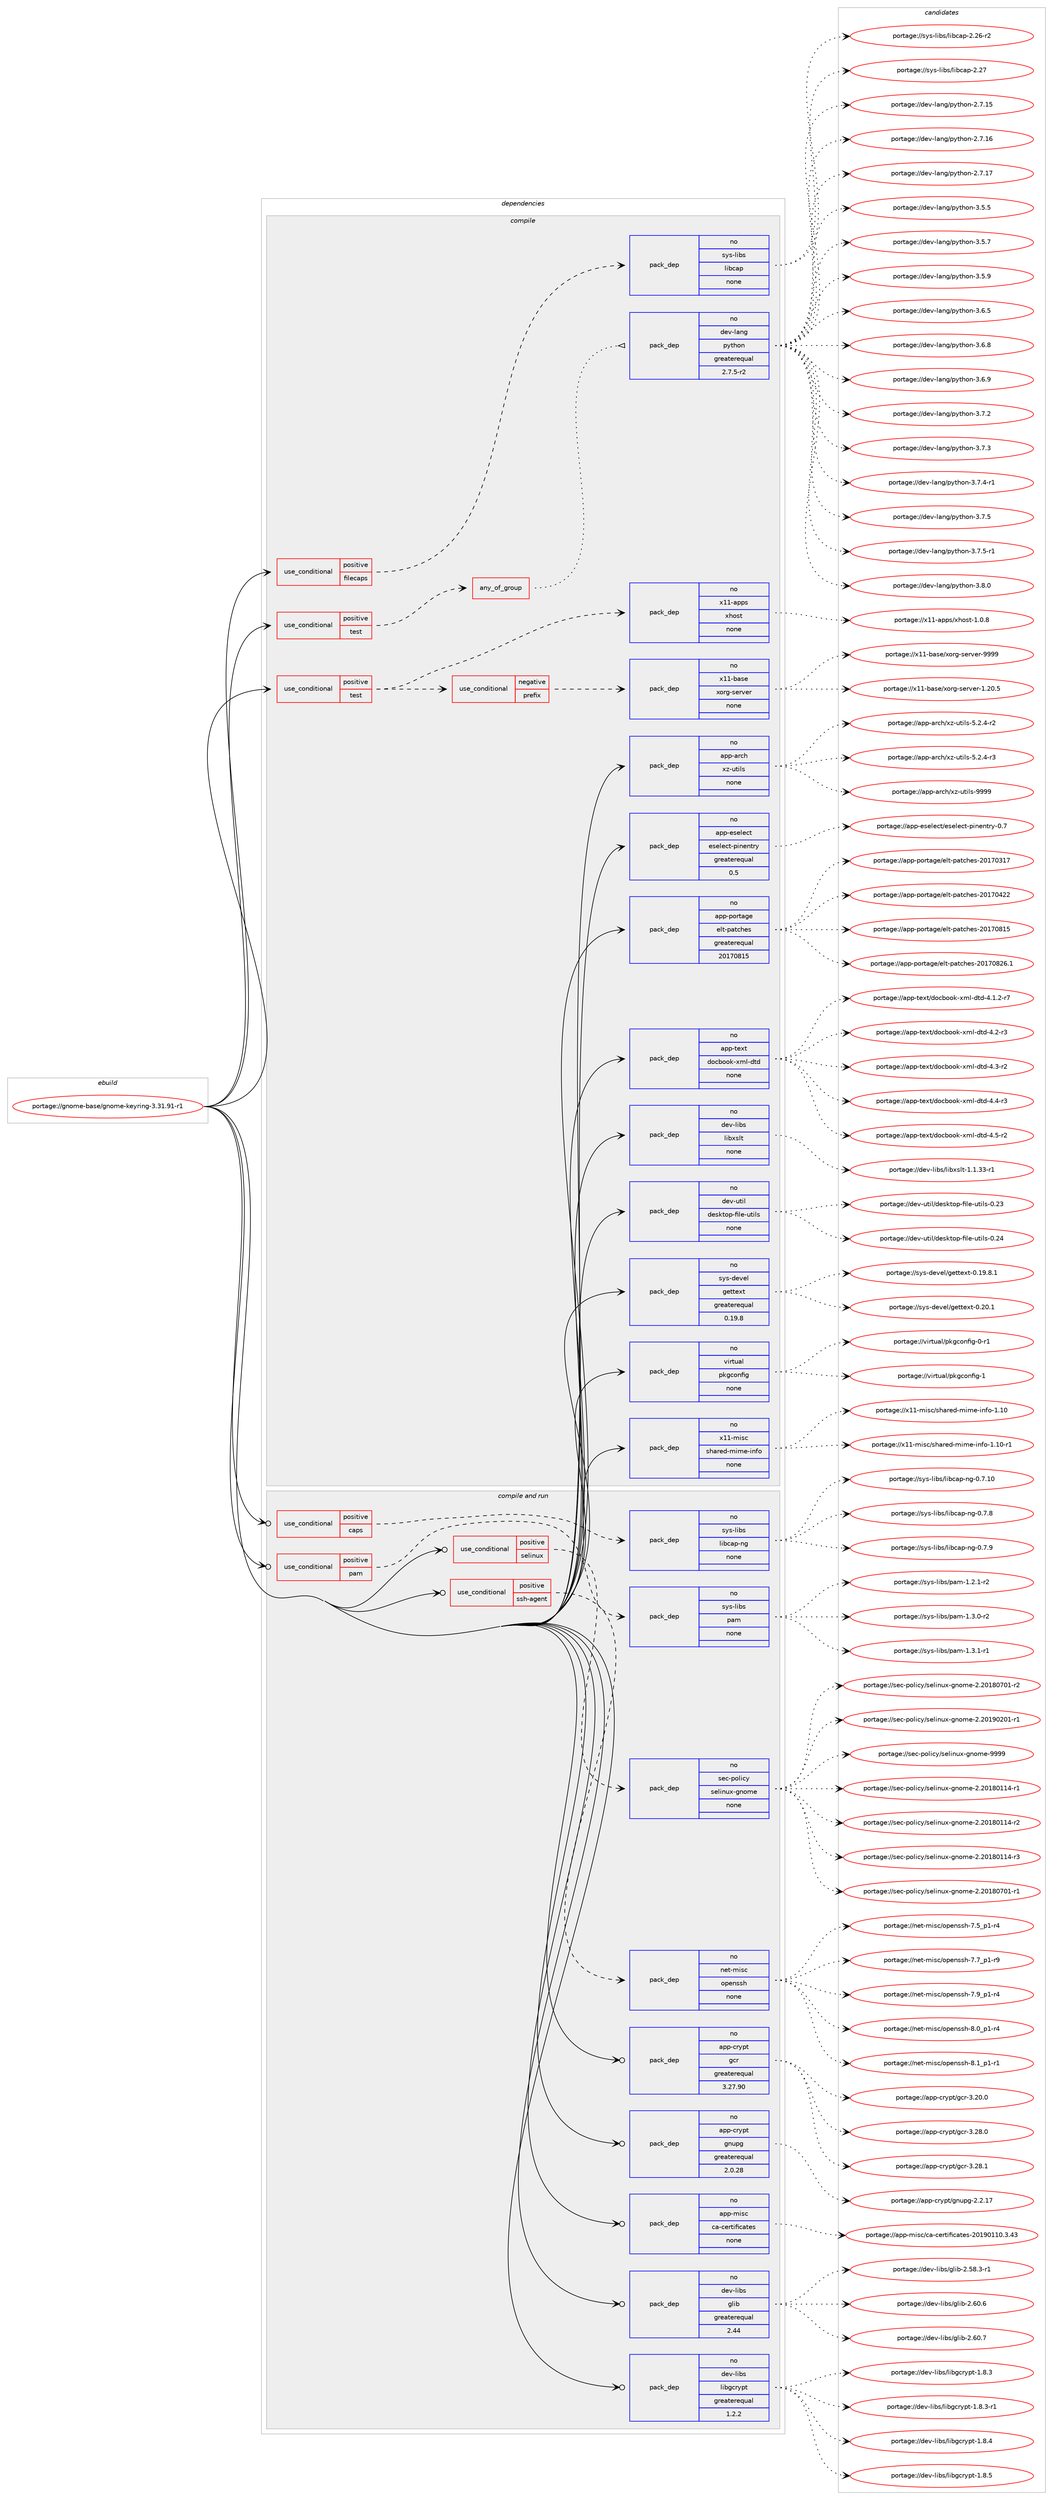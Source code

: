 digraph prolog {

# *************
# Graph options
# *************

newrank=true;
concentrate=true;
compound=true;
graph [rankdir=LR,fontname=Helvetica,fontsize=10,ranksep=1.5];#, ranksep=2.5, nodesep=0.2];
edge  [arrowhead=vee];
node  [fontname=Helvetica,fontsize=10];

# **********
# The ebuild
# **********

subgraph cluster_leftcol {
color=gray;
rank=same;
label=<<i>ebuild</i>>;
id [label="portage://gnome-base/gnome-keyring-3.31.91-r1", color=red, width=4, href="../gnome-base/gnome-keyring-3.31.91-r1.svg"];
}

# ****************
# The dependencies
# ****************

subgraph cluster_midcol {
color=gray;
label=<<i>dependencies</i>>;
subgraph cluster_compile {
fillcolor="#eeeeee";
style=filled;
label=<<i>compile</i>>;
subgraph cond74029 {
dependency278663 [label=<<TABLE BORDER="0" CELLBORDER="1" CELLSPACING="0" CELLPADDING="4"><TR><TD ROWSPAN="3" CELLPADDING="10">use_conditional</TD></TR><TR><TD>positive</TD></TR><TR><TD>filecaps</TD></TR></TABLE>>, shape=none, color=red];
subgraph pack200580 {
dependency278664 [label=<<TABLE BORDER="0" CELLBORDER="1" CELLSPACING="0" CELLPADDING="4" WIDTH="220"><TR><TD ROWSPAN="6" CELLPADDING="30">pack_dep</TD></TR><TR><TD WIDTH="110">no</TD></TR><TR><TD>sys-libs</TD></TR><TR><TD>libcap</TD></TR><TR><TD>none</TD></TR><TR><TD></TD></TR></TABLE>>, shape=none, color=blue];
}
dependency278663:e -> dependency278664:w [weight=20,style="dashed",arrowhead="vee"];
}
id:e -> dependency278663:w [weight=20,style="solid",arrowhead="vee"];
subgraph cond74030 {
dependency278665 [label=<<TABLE BORDER="0" CELLBORDER="1" CELLSPACING="0" CELLPADDING="4"><TR><TD ROWSPAN="3" CELLPADDING="10">use_conditional</TD></TR><TR><TD>positive</TD></TR><TR><TD>test</TD></TR></TABLE>>, shape=none, color=red];
subgraph any3978 {
dependency278666 [label=<<TABLE BORDER="0" CELLBORDER="1" CELLSPACING="0" CELLPADDING="4"><TR><TD CELLPADDING="10">any_of_group</TD></TR></TABLE>>, shape=none, color=red];subgraph pack200581 {
dependency278667 [label=<<TABLE BORDER="0" CELLBORDER="1" CELLSPACING="0" CELLPADDING="4" WIDTH="220"><TR><TD ROWSPAN="6" CELLPADDING="30">pack_dep</TD></TR><TR><TD WIDTH="110">no</TD></TR><TR><TD>dev-lang</TD></TR><TR><TD>python</TD></TR><TR><TD>greaterequal</TD></TR><TR><TD>2.7.5-r2</TD></TR></TABLE>>, shape=none, color=blue];
}
dependency278666:e -> dependency278667:w [weight=20,style="dotted",arrowhead="oinv"];
}
dependency278665:e -> dependency278666:w [weight=20,style="dashed",arrowhead="vee"];
}
id:e -> dependency278665:w [weight=20,style="solid",arrowhead="vee"];
subgraph cond74031 {
dependency278668 [label=<<TABLE BORDER="0" CELLBORDER="1" CELLSPACING="0" CELLPADDING="4"><TR><TD ROWSPAN="3" CELLPADDING="10">use_conditional</TD></TR><TR><TD>positive</TD></TR><TR><TD>test</TD></TR></TABLE>>, shape=none, color=red];
subgraph cond74032 {
dependency278669 [label=<<TABLE BORDER="0" CELLBORDER="1" CELLSPACING="0" CELLPADDING="4"><TR><TD ROWSPAN="3" CELLPADDING="10">use_conditional</TD></TR><TR><TD>negative</TD></TR><TR><TD>prefix</TD></TR></TABLE>>, shape=none, color=red];
subgraph pack200582 {
dependency278670 [label=<<TABLE BORDER="0" CELLBORDER="1" CELLSPACING="0" CELLPADDING="4" WIDTH="220"><TR><TD ROWSPAN="6" CELLPADDING="30">pack_dep</TD></TR><TR><TD WIDTH="110">no</TD></TR><TR><TD>x11-base</TD></TR><TR><TD>xorg-server</TD></TR><TR><TD>none</TD></TR><TR><TD></TD></TR></TABLE>>, shape=none, color=blue];
}
dependency278669:e -> dependency278670:w [weight=20,style="dashed",arrowhead="vee"];
}
dependency278668:e -> dependency278669:w [weight=20,style="dashed",arrowhead="vee"];
subgraph pack200583 {
dependency278671 [label=<<TABLE BORDER="0" CELLBORDER="1" CELLSPACING="0" CELLPADDING="4" WIDTH="220"><TR><TD ROWSPAN="6" CELLPADDING="30">pack_dep</TD></TR><TR><TD WIDTH="110">no</TD></TR><TR><TD>x11-apps</TD></TR><TR><TD>xhost</TD></TR><TR><TD>none</TD></TR><TR><TD></TD></TR></TABLE>>, shape=none, color=blue];
}
dependency278668:e -> dependency278671:w [weight=20,style="dashed",arrowhead="vee"];
}
id:e -> dependency278668:w [weight=20,style="solid",arrowhead="vee"];
subgraph pack200584 {
dependency278672 [label=<<TABLE BORDER="0" CELLBORDER="1" CELLSPACING="0" CELLPADDING="4" WIDTH="220"><TR><TD ROWSPAN="6" CELLPADDING="30">pack_dep</TD></TR><TR><TD WIDTH="110">no</TD></TR><TR><TD>app-arch</TD></TR><TR><TD>xz-utils</TD></TR><TR><TD>none</TD></TR><TR><TD></TD></TR></TABLE>>, shape=none, color=blue];
}
id:e -> dependency278672:w [weight=20,style="solid",arrowhead="vee"];
subgraph pack200585 {
dependency278673 [label=<<TABLE BORDER="0" CELLBORDER="1" CELLSPACING="0" CELLPADDING="4" WIDTH="220"><TR><TD ROWSPAN="6" CELLPADDING="30">pack_dep</TD></TR><TR><TD WIDTH="110">no</TD></TR><TR><TD>app-eselect</TD></TR><TR><TD>eselect-pinentry</TD></TR><TR><TD>greaterequal</TD></TR><TR><TD>0.5</TD></TR></TABLE>>, shape=none, color=blue];
}
id:e -> dependency278673:w [weight=20,style="solid",arrowhead="vee"];
subgraph pack200586 {
dependency278674 [label=<<TABLE BORDER="0" CELLBORDER="1" CELLSPACING="0" CELLPADDING="4" WIDTH="220"><TR><TD ROWSPAN="6" CELLPADDING="30">pack_dep</TD></TR><TR><TD WIDTH="110">no</TD></TR><TR><TD>app-portage</TD></TR><TR><TD>elt-patches</TD></TR><TR><TD>greaterequal</TD></TR><TR><TD>20170815</TD></TR></TABLE>>, shape=none, color=blue];
}
id:e -> dependency278674:w [weight=20,style="solid",arrowhead="vee"];
subgraph pack200587 {
dependency278675 [label=<<TABLE BORDER="0" CELLBORDER="1" CELLSPACING="0" CELLPADDING="4" WIDTH="220"><TR><TD ROWSPAN="6" CELLPADDING="30">pack_dep</TD></TR><TR><TD WIDTH="110">no</TD></TR><TR><TD>app-text</TD></TR><TR><TD>docbook-xml-dtd</TD></TR><TR><TD>none</TD></TR><TR><TD></TD></TR></TABLE>>, shape=none, color=blue];
}
id:e -> dependency278675:w [weight=20,style="solid",arrowhead="vee"];
subgraph pack200588 {
dependency278676 [label=<<TABLE BORDER="0" CELLBORDER="1" CELLSPACING="0" CELLPADDING="4" WIDTH="220"><TR><TD ROWSPAN="6" CELLPADDING="30">pack_dep</TD></TR><TR><TD WIDTH="110">no</TD></TR><TR><TD>dev-libs</TD></TR><TR><TD>libxslt</TD></TR><TR><TD>none</TD></TR><TR><TD></TD></TR></TABLE>>, shape=none, color=blue];
}
id:e -> dependency278676:w [weight=20,style="solid",arrowhead="vee"];
subgraph pack200589 {
dependency278677 [label=<<TABLE BORDER="0" CELLBORDER="1" CELLSPACING="0" CELLPADDING="4" WIDTH="220"><TR><TD ROWSPAN="6" CELLPADDING="30">pack_dep</TD></TR><TR><TD WIDTH="110">no</TD></TR><TR><TD>dev-util</TD></TR><TR><TD>desktop-file-utils</TD></TR><TR><TD>none</TD></TR><TR><TD></TD></TR></TABLE>>, shape=none, color=blue];
}
id:e -> dependency278677:w [weight=20,style="solid",arrowhead="vee"];
subgraph pack200590 {
dependency278678 [label=<<TABLE BORDER="0" CELLBORDER="1" CELLSPACING="0" CELLPADDING="4" WIDTH="220"><TR><TD ROWSPAN="6" CELLPADDING="30">pack_dep</TD></TR><TR><TD WIDTH="110">no</TD></TR><TR><TD>sys-devel</TD></TR><TR><TD>gettext</TD></TR><TR><TD>greaterequal</TD></TR><TR><TD>0.19.8</TD></TR></TABLE>>, shape=none, color=blue];
}
id:e -> dependency278678:w [weight=20,style="solid",arrowhead="vee"];
subgraph pack200591 {
dependency278679 [label=<<TABLE BORDER="0" CELLBORDER="1" CELLSPACING="0" CELLPADDING="4" WIDTH="220"><TR><TD ROWSPAN="6" CELLPADDING="30">pack_dep</TD></TR><TR><TD WIDTH="110">no</TD></TR><TR><TD>virtual</TD></TR><TR><TD>pkgconfig</TD></TR><TR><TD>none</TD></TR><TR><TD></TD></TR></TABLE>>, shape=none, color=blue];
}
id:e -> dependency278679:w [weight=20,style="solid",arrowhead="vee"];
subgraph pack200592 {
dependency278680 [label=<<TABLE BORDER="0" CELLBORDER="1" CELLSPACING="0" CELLPADDING="4" WIDTH="220"><TR><TD ROWSPAN="6" CELLPADDING="30">pack_dep</TD></TR><TR><TD WIDTH="110">no</TD></TR><TR><TD>x11-misc</TD></TR><TR><TD>shared-mime-info</TD></TR><TR><TD>none</TD></TR><TR><TD></TD></TR></TABLE>>, shape=none, color=blue];
}
id:e -> dependency278680:w [weight=20,style="solid",arrowhead="vee"];
}
subgraph cluster_compileandrun {
fillcolor="#eeeeee";
style=filled;
label=<<i>compile and run</i>>;
subgraph cond74033 {
dependency278681 [label=<<TABLE BORDER="0" CELLBORDER="1" CELLSPACING="0" CELLPADDING="4"><TR><TD ROWSPAN="3" CELLPADDING="10">use_conditional</TD></TR><TR><TD>positive</TD></TR><TR><TD>caps</TD></TR></TABLE>>, shape=none, color=red];
subgraph pack200593 {
dependency278682 [label=<<TABLE BORDER="0" CELLBORDER="1" CELLSPACING="0" CELLPADDING="4" WIDTH="220"><TR><TD ROWSPAN="6" CELLPADDING="30">pack_dep</TD></TR><TR><TD WIDTH="110">no</TD></TR><TR><TD>sys-libs</TD></TR><TR><TD>libcap-ng</TD></TR><TR><TD>none</TD></TR><TR><TD></TD></TR></TABLE>>, shape=none, color=blue];
}
dependency278681:e -> dependency278682:w [weight=20,style="dashed",arrowhead="vee"];
}
id:e -> dependency278681:w [weight=20,style="solid",arrowhead="odotvee"];
subgraph cond74034 {
dependency278683 [label=<<TABLE BORDER="0" CELLBORDER="1" CELLSPACING="0" CELLPADDING="4"><TR><TD ROWSPAN="3" CELLPADDING="10">use_conditional</TD></TR><TR><TD>positive</TD></TR><TR><TD>pam</TD></TR></TABLE>>, shape=none, color=red];
subgraph pack200594 {
dependency278684 [label=<<TABLE BORDER="0" CELLBORDER="1" CELLSPACING="0" CELLPADDING="4" WIDTH="220"><TR><TD ROWSPAN="6" CELLPADDING="30">pack_dep</TD></TR><TR><TD WIDTH="110">no</TD></TR><TR><TD>sys-libs</TD></TR><TR><TD>pam</TD></TR><TR><TD>none</TD></TR><TR><TD></TD></TR></TABLE>>, shape=none, color=blue];
}
dependency278683:e -> dependency278684:w [weight=20,style="dashed",arrowhead="vee"];
}
id:e -> dependency278683:w [weight=20,style="solid",arrowhead="odotvee"];
subgraph cond74035 {
dependency278685 [label=<<TABLE BORDER="0" CELLBORDER="1" CELLSPACING="0" CELLPADDING="4"><TR><TD ROWSPAN="3" CELLPADDING="10">use_conditional</TD></TR><TR><TD>positive</TD></TR><TR><TD>selinux</TD></TR></TABLE>>, shape=none, color=red];
subgraph pack200595 {
dependency278686 [label=<<TABLE BORDER="0" CELLBORDER="1" CELLSPACING="0" CELLPADDING="4" WIDTH="220"><TR><TD ROWSPAN="6" CELLPADDING="30">pack_dep</TD></TR><TR><TD WIDTH="110">no</TD></TR><TR><TD>sec-policy</TD></TR><TR><TD>selinux-gnome</TD></TR><TR><TD>none</TD></TR><TR><TD></TD></TR></TABLE>>, shape=none, color=blue];
}
dependency278685:e -> dependency278686:w [weight=20,style="dashed",arrowhead="vee"];
}
id:e -> dependency278685:w [weight=20,style="solid",arrowhead="odotvee"];
subgraph cond74036 {
dependency278687 [label=<<TABLE BORDER="0" CELLBORDER="1" CELLSPACING="0" CELLPADDING="4"><TR><TD ROWSPAN="3" CELLPADDING="10">use_conditional</TD></TR><TR><TD>positive</TD></TR><TR><TD>ssh-agent</TD></TR></TABLE>>, shape=none, color=red];
subgraph pack200596 {
dependency278688 [label=<<TABLE BORDER="0" CELLBORDER="1" CELLSPACING="0" CELLPADDING="4" WIDTH="220"><TR><TD ROWSPAN="6" CELLPADDING="30">pack_dep</TD></TR><TR><TD WIDTH="110">no</TD></TR><TR><TD>net-misc</TD></TR><TR><TD>openssh</TD></TR><TR><TD>none</TD></TR><TR><TD></TD></TR></TABLE>>, shape=none, color=blue];
}
dependency278687:e -> dependency278688:w [weight=20,style="dashed",arrowhead="vee"];
}
id:e -> dependency278687:w [weight=20,style="solid",arrowhead="odotvee"];
subgraph pack200597 {
dependency278689 [label=<<TABLE BORDER="0" CELLBORDER="1" CELLSPACING="0" CELLPADDING="4" WIDTH="220"><TR><TD ROWSPAN="6" CELLPADDING="30">pack_dep</TD></TR><TR><TD WIDTH="110">no</TD></TR><TR><TD>app-crypt</TD></TR><TR><TD>gcr</TD></TR><TR><TD>greaterequal</TD></TR><TR><TD>3.27.90</TD></TR></TABLE>>, shape=none, color=blue];
}
id:e -> dependency278689:w [weight=20,style="solid",arrowhead="odotvee"];
subgraph pack200598 {
dependency278690 [label=<<TABLE BORDER="0" CELLBORDER="1" CELLSPACING="0" CELLPADDING="4" WIDTH="220"><TR><TD ROWSPAN="6" CELLPADDING="30">pack_dep</TD></TR><TR><TD WIDTH="110">no</TD></TR><TR><TD>app-crypt</TD></TR><TR><TD>gnupg</TD></TR><TR><TD>greaterequal</TD></TR><TR><TD>2.0.28</TD></TR></TABLE>>, shape=none, color=blue];
}
id:e -> dependency278690:w [weight=20,style="solid",arrowhead="odotvee"];
subgraph pack200599 {
dependency278691 [label=<<TABLE BORDER="0" CELLBORDER="1" CELLSPACING="0" CELLPADDING="4" WIDTH="220"><TR><TD ROWSPAN="6" CELLPADDING="30">pack_dep</TD></TR><TR><TD WIDTH="110">no</TD></TR><TR><TD>app-misc</TD></TR><TR><TD>ca-certificates</TD></TR><TR><TD>none</TD></TR><TR><TD></TD></TR></TABLE>>, shape=none, color=blue];
}
id:e -> dependency278691:w [weight=20,style="solid",arrowhead="odotvee"];
subgraph pack200600 {
dependency278692 [label=<<TABLE BORDER="0" CELLBORDER="1" CELLSPACING="0" CELLPADDING="4" WIDTH="220"><TR><TD ROWSPAN="6" CELLPADDING="30">pack_dep</TD></TR><TR><TD WIDTH="110">no</TD></TR><TR><TD>dev-libs</TD></TR><TR><TD>glib</TD></TR><TR><TD>greaterequal</TD></TR><TR><TD>2.44</TD></TR></TABLE>>, shape=none, color=blue];
}
id:e -> dependency278692:w [weight=20,style="solid",arrowhead="odotvee"];
subgraph pack200601 {
dependency278693 [label=<<TABLE BORDER="0" CELLBORDER="1" CELLSPACING="0" CELLPADDING="4" WIDTH="220"><TR><TD ROWSPAN="6" CELLPADDING="30">pack_dep</TD></TR><TR><TD WIDTH="110">no</TD></TR><TR><TD>dev-libs</TD></TR><TR><TD>libgcrypt</TD></TR><TR><TD>greaterequal</TD></TR><TR><TD>1.2.2</TD></TR></TABLE>>, shape=none, color=blue];
}
id:e -> dependency278693:w [weight=20,style="solid",arrowhead="odotvee"];
}
subgraph cluster_run {
fillcolor="#eeeeee";
style=filled;
label=<<i>run</i>>;
}
}

# **************
# The candidates
# **************

subgraph cluster_choices {
rank=same;
color=gray;
label=<<i>candidates</i>>;

subgraph choice200580 {
color=black;
nodesep=1;
choiceportage11512111545108105981154710810598999711245504650544511450 [label="portage://sys-libs/libcap-2.26-r2", color=red, width=4,href="../sys-libs/libcap-2.26-r2.svg"];
choiceportage1151211154510810598115471081059899971124550465055 [label="portage://sys-libs/libcap-2.27", color=red, width=4,href="../sys-libs/libcap-2.27.svg"];
dependency278664:e -> choiceportage11512111545108105981154710810598999711245504650544511450:w [style=dotted,weight="100"];
dependency278664:e -> choiceportage1151211154510810598115471081059899971124550465055:w [style=dotted,weight="100"];
}
subgraph choice200581 {
color=black;
nodesep=1;
choiceportage10010111845108971101034711212111610411111045504655464953 [label="portage://dev-lang/python-2.7.15", color=red, width=4,href="../dev-lang/python-2.7.15.svg"];
choiceportage10010111845108971101034711212111610411111045504655464954 [label="portage://dev-lang/python-2.7.16", color=red, width=4,href="../dev-lang/python-2.7.16.svg"];
choiceportage10010111845108971101034711212111610411111045504655464955 [label="portage://dev-lang/python-2.7.17", color=red, width=4,href="../dev-lang/python-2.7.17.svg"];
choiceportage100101118451089711010347112121116104111110455146534653 [label="portage://dev-lang/python-3.5.5", color=red, width=4,href="../dev-lang/python-3.5.5.svg"];
choiceportage100101118451089711010347112121116104111110455146534655 [label="portage://dev-lang/python-3.5.7", color=red, width=4,href="../dev-lang/python-3.5.7.svg"];
choiceportage100101118451089711010347112121116104111110455146534657 [label="portage://dev-lang/python-3.5.9", color=red, width=4,href="../dev-lang/python-3.5.9.svg"];
choiceportage100101118451089711010347112121116104111110455146544653 [label="portage://dev-lang/python-3.6.5", color=red, width=4,href="../dev-lang/python-3.6.5.svg"];
choiceportage100101118451089711010347112121116104111110455146544656 [label="portage://dev-lang/python-3.6.8", color=red, width=4,href="../dev-lang/python-3.6.8.svg"];
choiceportage100101118451089711010347112121116104111110455146544657 [label="portage://dev-lang/python-3.6.9", color=red, width=4,href="../dev-lang/python-3.6.9.svg"];
choiceportage100101118451089711010347112121116104111110455146554650 [label="portage://dev-lang/python-3.7.2", color=red, width=4,href="../dev-lang/python-3.7.2.svg"];
choiceportage100101118451089711010347112121116104111110455146554651 [label="portage://dev-lang/python-3.7.3", color=red, width=4,href="../dev-lang/python-3.7.3.svg"];
choiceportage1001011184510897110103471121211161041111104551465546524511449 [label="portage://dev-lang/python-3.7.4-r1", color=red, width=4,href="../dev-lang/python-3.7.4-r1.svg"];
choiceportage100101118451089711010347112121116104111110455146554653 [label="portage://dev-lang/python-3.7.5", color=red, width=4,href="../dev-lang/python-3.7.5.svg"];
choiceportage1001011184510897110103471121211161041111104551465546534511449 [label="portage://dev-lang/python-3.7.5-r1", color=red, width=4,href="../dev-lang/python-3.7.5-r1.svg"];
choiceportage100101118451089711010347112121116104111110455146564648 [label="portage://dev-lang/python-3.8.0", color=red, width=4,href="../dev-lang/python-3.8.0.svg"];
dependency278667:e -> choiceportage10010111845108971101034711212111610411111045504655464953:w [style=dotted,weight="100"];
dependency278667:e -> choiceportage10010111845108971101034711212111610411111045504655464954:w [style=dotted,weight="100"];
dependency278667:e -> choiceportage10010111845108971101034711212111610411111045504655464955:w [style=dotted,weight="100"];
dependency278667:e -> choiceportage100101118451089711010347112121116104111110455146534653:w [style=dotted,weight="100"];
dependency278667:e -> choiceportage100101118451089711010347112121116104111110455146534655:w [style=dotted,weight="100"];
dependency278667:e -> choiceportage100101118451089711010347112121116104111110455146534657:w [style=dotted,weight="100"];
dependency278667:e -> choiceportage100101118451089711010347112121116104111110455146544653:w [style=dotted,weight="100"];
dependency278667:e -> choiceportage100101118451089711010347112121116104111110455146544656:w [style=dotted,weight="100"];
dependency278667:e -> choiceportage100101118451089711010347112121116104111110455146544657:w [style=dotted,weight="100"];
dependency278667:e -> choiceportage100101118451089711010347112121116104111110455146554650:w [style=dotted,weight="100"];
dependency278667:e -> choiceportage100101118451089711010347112121116104111110455146554651:w [style=dotted,weight="100"];
dependency278667:e -> choiceportage1001011184510897110103471121211161041111104551465546524511449:w [style=dotted,weight="100"];
dependency278667:e -> choiceportage100101118451089711010347112121116104111110455146554653:w [style=dotted,weight="100"];
dependency278667:e -> choiceportage1001011184510897110103471121211161041111104551465546534511449:w [style=dotted,weight="100"];
dependency278667:e -> choiceportage100101118451089711010347112121116104111110455146564648:w [style=dotted,weight="100"];
}
subgraph choice200582 {
color=black;
nodesep=1;
choiceportage1204949459897115101471201111141034511510111411810111445494650484653 [label="portage://x11-base/xorg-server-1.20.5", color=red, width=4,href="../x11-base/xorg-server-1.20.5.svg"];
choiceportage120494945989711510147120111114103451151011141181011144557575757 [label="portage://x11-base/xorg-server-9999", color=red, width=4,href="../x11-base/xorg-server-9999.svg"];
dependency278670:e -> choiceportage1204949459897115101471201111141034511510111411810111445494650484653:w [style=dotted,weight="100"];
dependency278670:e -> choiceportage120494945989711510147120111114103451151011141181011144557575757:w [style=dotted,weight="100"];
}
subgraph choice200583 {
color=black;
nodesep=1;
choiceportage1204949459711211211547120104111115116454946484656 [label="portage://x11-apps/xhost-1.0.8", color=red, width=4,href="../x11-apps/xhost-1.0.8.svg"];
dependency278671:e -> choiceportage1204949459711211211547120104111115116454946484656:w [style=dotted,weight="100"];
}
subgraph choice200584 {
color=black;
nodesep=1;
choiceportage9711211245971149910447120122451171161051081154553465046524511450 [label="portage://app-arch/xz-utils-5.2.4-r2", color=red, width=4,href="../app-arch/xz-utils-5.2.4-r2.svg"];
choiceportage9711211245971149910447120122451171161051081154553465046524511451 [label="portage://app-arch/xz-utils-5.2.4-r3", color=red, width=4,href="../app-arch/xz-utils-5.2.4-r3.svg"];
choiceportage9711211245971149910447120122451171161051081154557575757 [label="portage://app-arch/xz-utils-9999", color=red, width=4,href="../app-arch/xz-utils-9999.svg"];
dependency278672:e -> choiceportage9711211245971149910447120122451171161051081154553465046524511450:w [style=dotted,weight="100"];
dependency278672:e -> choiceportage9711211245971149910447120122451171161051081154553465046524511451:w [style=dotted,weight="100"];
dependency278672:e -> choiceportage9711211245971149910447120122451171161051081154557575757:w [style=dotted,weight="100"];
}
subgraph choice200585 {
color=black;
nodesep=1;
choiceportage97112112451011151011081019911647101115101108101991164511210511010111011611412145484655 [label="portage://app-eselect/eselect-pinentry-0.7", color=red, width=4,href="../app-eselect/eselect-pinentry-0.7.svg"];
dependency278673:e -> choiceportage97112112451011151011081019911647101115101108101991164511210511010111011611412145484655:w [style=dotted,weight="100"];
}
subgraph choice200586 {
color=black;
nodesep=1;
choiceportage97112112451121111141169710310147101108116451129711699104101115455048495548514955 [label="portage://app-portage/elt-patches-20170317", color=red, width=4,href="../app-portage/elt-patches-20170317.svg"];
choiceportage97112112451121111141169710310147101108116451129711699104101115455048495548525050 [label="portage://app-portage/elt-patches-20170422", color=red, width=4,href="../app-portage/elt-patches-20170422.svg"];
choiceportage97112112451121111141169710310147101108116451129711699104101115455048495548564953 [label="portage://app-portage/elt-patches-20170815", color=red, width=4,href="../app-portage/elt-patches-20170815.svg"];
choiceportage971121124511211111411697103101471011081164511297116991041011154550484955485650544649 [label="portage://app-portage/elt-patches-20170826.1", color=red, width=4,href="../app-portage/elt-patches-20170826.1.svg"];
dependency278674:e -> choiceportage97112112451121111141169710310147101108116451129711699104101115455048495548514955:w [style=dotted,weight="100"];
dependency278674:e -> choiceportage97112112451121111141169710310147101108116451129711699104101115455048495548525050:w [style=dotted,weight="100"];
dependency278674:e -> choiceportage97112112451121111141169710310147101108116451129711699104101115455048495548564953:w [style=dotted,weight="100"];
dependency278674:e -> choiceportage971121124511211111411697103101471011081164511297116991041011154550484955485650544649:w [style=dotted,weight="100"];
}
subgraph choice200587 {
color=black;
nodesep=1;
choiceportage971121124511610112011647100111999811111110745120109108451001161004552464946504511455 [label="portage://app-text/docbook-xml-dtd-4.1.2-r7", color=red, width=4,href="../app-text/docbook-xml-dtd-4.1.2-r7.svg"];
choiceportage97112112451161011201164710011199981111111074512010910845100116100455246504511451 [label="portage://app-text/docbook-xml-dtd-4.2-r3", color=red, width=4,href="../app-text/docbook-xml-dtd-4.2-r3.svg"];
choiceportage97112112451161011201164710011199981111111074512010910845100116100455246514511450 [label="portage://app-text/docbook-xml-dtd-4.3-r2", color=red, width=4,href="../app-text/docbook-xml-dtd-4.3-r2.svg"];
choiceportage97112112451161011201164710011199981111111074512010910845100116100455246524511451 [label="portage://app-text/docbook-xml-dtd-4.4-r3", color=red, width=4,href="../app-text/docbook-xml-dtd-4.4-r3.svg"];
choiceportage97112112451161011201164710011199981111111074512010910845100116100455246534511450 [label="portage://app-text/docbook-xml-dtd-4.5-r2", color=red, width=4,href="../app-text/docbook-xml-dtd-4.5-r2.svg"];
dependency278675:e -> choiceportage971121124511610112011647100111999811111110745120109108451001161004552464946504511455:w [style=dotted,weight="100"];
dependency278675:e -> choiceportage97112112451161011201164710011199981111111074512010910845100116100455246504511451:w [style=dotted,weight="100"];
dependency278675:e -> choiceportage97112112451161011201164710011199981111111074512010910845100116100455246514511450:w [style=dotted,weight="100"];
dependency278675:e -> choiceportage97112112451161011201164710011199981111111074512010910845100116100455246524511451:w [style=dotted,weight="100"];
dependency278675:e -> choiceportage97112112451161011201164710011199981111111074512010910845100116100455246534511450:w [style=dotted,weight="100"];
}
subgraph choice200588 {
color=black;
nodesep=1;
choiceportage10010111845108105981154710810598120115108116454946494651514511449 [label="portage://dev-libs/libxslt-1.1.33-r1", color=red, width=4,href="../dev-libs/libxslt-1.1.33-r1.svg"];
dependency278676:e -> choiceportage10010111845108105981154710810598120115108116454946494651514511449:w [style=dotted,weight="100"];
}
subgraph choice200589 {
color=black;
nodesep=1;
choiceportage100101118451171161051084710010111510711611111245102105108101451171161051081154548465051 [label="portage://dev-util/desktop-file-utils-0.23", color=red, width=4,href="../dev-util/desktop-file-utils-0.23.svg"];
choiceportage100101118451171161051084710010111510711611111245102105108101451171161051081154548465052 [label="portage://dev-util/desktop-file-utils-0.24", color=red, width=4,href="../dev-util/desktop-file-utils-0.24.svg"];
dependency278677:e -> choiceportage100101118451171161051084710010111510711611111245102105108101451171161051081154548465051:w [style=dotted,weight="100"];
dependency278677:e -> choiceportage100101118451171161051084710010111510711611111245102105108101451171161051081154548465052:w [style=dotted,weight="100"];
}
subgraph choice200590 {
color=black;
nodesep=1;
choiceportage1151211154510010111810110847103101116116101120116454846495746564649 [label="portage://sys-devel/gettext-0.19.8.1", color=red, width=4,href="../sys-devel/gettext-0.19.8.1.svg"];
choiceportage115121115451001011181011084710310111611610112011645484650484649 [label="portage://sys-devel/gettext-0.20.1", color=red, width=4,href="../sys-devel/gettext-0.20.1.svg"];
dependency278678:e -> choiceportage1151211154510010111810110847103101116116101120116454846495746564649:w [style=dotted,weight="100"];
dependency278678:e -> choiceportage115121115451001011181011084710310111611610112011645484650484649:w [style=dotted,weight="100"];
}
subgraph choice200591 {
color=black;
nodesep=1;
choiceportage11810511411611797108471121071039911111010210510345484511449 [label="portage://virtual/pkgconfig-0-r1", color=red, width=4,href="../virtual/pkgconfig-0-r1.svg"];
choiceportage1181051141161179710847112107103991111101021051034549 [label="portage://virtual/pkgconfig-1", color=red, width=4,href="../virtual/pkgconfig-1.svg"];
dependency278679:e -> choiceportage11810511411611797108471121071039911111010210510345484511449:w [style=dotted,weight="100"];
dependency278679:e -> choiceportage1181051141161179710847112107103991111101021051034549:w [style=dotted,weight="100"];
}
subgraph choice200592 {
color=black;
nodesep=1;
choiceportage12049494510910511599471151049711410110045109105109101451051101021114549464948 [label="portage://x11-misc/shared-mime-info-1.10", color=red, width=4,href="../x11-misc/shared-mime-info-1.10.svg"];
choiceportage120494945109105115994711510497114101100451091051091014510511010211145494649484511449 [label="portage://x11-misc/shared-mime-info-1.10-r1", color=red, width=4,href="../x11-misc/shared-mime-info-1.10-r1.svg"];
dependency278680:e -> choiceportage12049494510910511599471151049711410110045109105109101451051101021114549464948:w [style=dotted,weight="100"];
dependency278680:e -> choiceportage120494945109105115994711510497114101100451091051091014510511010211145494649484511449:w [style=dotted,weight="100"];
}
subgraph choice200593 {
color=black;
nodesep=1;
choiceportage1151211154510810598115471081059899971124511010345484655464948 [label="portage://sys-libs/libcap-ng-0.7.10", color=red, width=4,href="../sys-libs/libcap-ng-0.7.10.svg"];
choiceportage11512111545108105981154710810598999711245110103454846554656 [label="portage://sys-libs/libcap-ng-0.7.8", color=red, width=4,href="../sys-libs/libcap-ng-0.7.8.svg"];
choiceportage11512111545108105981154710810598999711245110103454846554657 [label="portage://sys-libs/libcap-ng-0.7.9", color=red, width=4,href="../sys-libs/libcap-ng-0.7.9.svg"];
dependency278682:e -> choiceportage1151211154510810598115471081059899971124511010345484655464948:w [style=dotted,weight="100"];
dependency278682:e -> choiceportage11512111545108105981154710810598999711245110103454846554656:w [style=dotted,weight="100"];
dependency278682:e -> choiceportage11512111545108105981154710810598999711245110103454846554657:w [style=dotted,weight="100"];
}
subgraph choice200594 {
color=black;
nodesep=1;
choiceportage115121115451081059811547112971094549465046494511450 [label="portage://sys-libs/pam-1.2.1-r2", color=red, width=4,href="../sys-libs/pam-1.2.1-r2.svg"];
choiceportage115121115451081059811547112971094549465146484511450 [label="portage://sys-libs/pam-1.3.0-r2", color=red, width=4,href="../sys-libs/pam-1.3.0-r2.svg"];
choiceportage115121115451081059811547112971094549465146494511449 [label="portage://sys-libs/pam-1.3.1-r1", color=red, width=4,href="../sys-libs/pam-1.3.1-r1.svg"];
dependency278684:e -> choiceportage115121115451081059811547112971094549465046494511450:w [style=dotted,weight="100"];
dependency278684:e -> choiceportage115121115451081059811547112971094549465146484511450:w [style=dotted,weight="100"];
dependency278684:e -> choiceportage115121115451081059811547112971094549465146494511449:w [style=dotted,weight="100"];
}
subgraph choice200595 {
color=black;
nodesep=1;
choiceportage115101994511211110810599121471151011081051101171204510311011110910145504650484956484949524511449 [label="portage://sec-policy/selinux-gnome-2.20180114-r1", color=red, width=4,href="../sec-policy/selinux-gnome-2.20180114-r1.svg"];
choiceportage115101994511211110810599121471151011081051101171204510311011110910145504650484956484949524511450 [label="portage://sec-policy/selinux-gnome-2.20180114-r2", color=red, width=4,href="../sec-policy/selinux-gnome-2.20180114-r2.svg"];
choiceportage115101994511211110810599121471151011081051101171204510311011110910145504650484956484949524511451 [label="portage://sec-policy/selinux-gnome-2.20180114-r3", color=red, width=4,href="../sec-policy/selinux-gnome-2.20180114-r3.svg"];
choiceportage115101994511211110810599121471151011081051101171204510311011110910145504650484956485548494511449 [label="portage://sec-policy/selinux-gnome-2.20180701-r1", color=red, width=4,href="../sec-policy/selinux-gnome-2.20180701-r1.svg"];
choiceportage115101994511211110810599121471151011081051101171204510311011110910145504650484956485548494511450 [label="portage://sec-policy/selinux-gnome-2.20180701-r2", color=red, width=4,href="../sec-policy/selinux-gnome-2.20180701-r2.svg"];
choiceportage115101994511211110810599121471151011081051101171204510311011110910145504650484957485048494511449 [label="portage://sec-policy/selinux-gnome-2.20190201-r1", color=red, width=4,href="../sec-policy/selinux-gnome-2.20190201-r1.svg"];
choiceportage11510199451121111081059912147115101108105110117120451031101111091014557575757 [label="portage://sec-policy/selinux-gnome-9999", color=red, width=4,href="../sec-policy/selinux-gnome-9999.svg"];
dependency278686:e -> choiceportage115101994511211110810599121471151011081051101171204510311011110910145504650484956484949524511449:w [style=dotted,weight="100"];
dependency278686:e -> choiceportage115101994511211110810599121471151011081051101171204510311011110910145504650484956484949524511450:w [style=dotted,weight="100"];
dependency278686:e -> choiceportage115101994511211110810599121471151011081051101171204510311011110910145504650484956484949524511451:w [style=dotted,weight="100"];
dependency278686:e -> choiceportage115101994511211110810599121471151011081051101171204510311011110910145504650484956485548494511449:w [style=dotted,weight="100"];
dependency278686:e -> choiceportage115101994511211110810599121471151011081051101171204510311011110910145504650484956485548494511450:w [style=dotted,weight="100"];
dependency278686:e -> choiceportage115101994511211110810599121471151011081051101171204510311011110910145504650484957485048494511449:w [style=dotted,weight="100"];
dependency278686:e -> choiceportage11510199451121111081059912147115101108105110117120451031101111091014557575757:w [style=dotted,weight="100"];
}
subgraph choice200596 {
color=black;
nodesep=1;
choiceportage1101011164510910511599471111121011101151151044555465395112494511452 [label="portage://net-misc/openssh-7.5_p1-r4", color=red, width=4,href="../net-misc/openssh-7.5_p1-r4.svg"];
choiceportage1101011164510910511599471111121011101151151044555465595112494511457 [label="portage://net-misc/openssh-7.7_p1-r9", color=red, width=4,href="../net-misc/openssh-7.7_p1-r9.svg"];
choiceportage1101011164510910511599471111121011101151151044555465795112494511452 [label="portage://net-misc/openssh-7.9_p1-r4", color=red, width=4,href="../net-misc/openssh-7.9_p1-r4.svg"];
choiceportage1101011164510910511599471111121011101151151044556464895112494511452 [label="portage://net-misc/openssh-8.0_p1-r4", color=red, width=4,href="../net-misc/openssh-8.0_p1-r4.svg"];
choiceportage1101011164510910511599471111121011101151151044556464995112494511449 [label="portage://net-misc/openssh-8.1_p1-r1", color=red, width=4,href="../net-misc/openssh-8.1_p1-r1.svg"];
dependency278688:e -> choiceportage1101011164510910511599471111121011101151151044555465395112494511452:w [style=dotted,weight="100"];
dependency278688:e -> choiceportage1101011164510910511599471111121011101151151044555465595112494511457:w [style=dotted,weight="100"];
dependency278688:e -> choiceportage1101011164510910511599471111121011101151151044555465795112494511452:w [style=dotted,weight="100"];
dependency278688:e -> choiceportage1101011164510910511599471111121011101151151044556464895112494511452:w [style=dotted,weight="100"];
dependency278688:e -> choiceportage1101011164510910511599471111121011101151151044556464995112494511449:w [style=dotted,weight="100"];
}
subgraph choice200597 {
color=black;
nodesep=1;
choiceportage971121124599114121112116471039911445514650484648 [label="portage://app-crypt/gcr-3.20.0", color=red, width=4,href="../app-crypt/gcr-3.20.0.svg"];
choiceportage971121124599114121112116471039911445514650564648 [label="portage://app-crypt/gcr-3.28.0", color=red, width=4,href="../app-crypt/gcr-3.28.0.svg"];
choiceportage971121124599114121112116471039911445514650564649 [label="portage://app-crypt/gcr-3.28.1", color=red, width=4,href="../app-crypt/gcr-3.28.1.svg"];
dependency278689:e -> choiceportage971121124599114121112116471039911445514650484648:w [style=dotted,weight="100"];
dependency278689:e -> choiceportage971121124599114121112116471039911445514650564648:w [style=dotted,weight="100"];
dependency278689:e -> choiceportage971121124599114121112116471039911445514650564649:w [style=dotted,weight="100"];
}
subgraph choice200598 {
color=black;
nodesep=1;
choiceportage9711211245991141211121164710311011711210345504650464955 [label="portage://app-crypt/gnupg-2.2.17", color=red, width=4,href="../app-crypt/gnupg-2.2.17.svg"];
dependency278690:e -> choiceportage9711211245991141211121164710311011711210345504650464955:w [style=dotted,weight="100"];
}
subgraph choice200599 {
color=black;
nodesep=1;
choiceportage971121124510910511599479997459910111411610510210599971161011154550484957484949484651465251 [label="portage://app-misc/ca-certificates-20190110.3.43", color=red, width=4,href="../app-misc/ca-certificates-20190110.3.43.svg"];
dependency278691:e -> choiceportage971121124510910511599479997459910111411610510210599971161011154550484957484949484651465251:w [style=dotted,weight="100"];
}
subgraph choice200600 {
color=black;
nodesep=1;
choiceportage10010111845108105981154710310810598455046535646514511449 [label="portage://dev-libs/glib-2.58.3-r1", color=red, width=4,href="../dev-libs/glib-2.58.3-r1.svg"];
choiceportage1001011184510810598115471031081059845504654484654 [label="portage://dev-libs/glib-2.60.6", color=red, width=4,href="../dev-libs/glib-2.60.6.svg"];
choiceportage1001011184510810598115471031081059845504654484655 [label="portage://dev-libs/glib-2.60.7", color=red, width=4,href="../dev-libs/glib-2.60.7.svg"];
dependency278692:e -> choiceportage10010111845108105981154710310810598455046535646514511449:w [style=dotted,weight="100"];
dependency278692:e -> choiceportage1001011184510810598115471031081059845504654484654:w [style=dotted,weight="100"];
dependency278692:e -> choiceportage1001011184510810598115471031081059845504654484655:w [style=dotted,weight="100"];
}
subgraph choice200601 {
color=black;
nodesep=1;
choiceportage1001011184510810598115471081059810399114121112116454946564651 [label="portage://dev-libs/libgcrypt-1.8.3", color=red, width=4,href="../dev-libs/libgcrypt-1.8.3.svg"];
choiceportage10010111845108105981154710810598103991141211121164549465646514511449 [label="portage://dev-libs/libgcrypt-1.8.3-r1", color=red, width=4,href="../dev-libs/libgcrypt-1.8.3-r1.svg"];
choiceportage1001011184510810598115471081059810399114121112116454946564652 [label="portage://dev-libs/libgcrypt-1.8.4", color=red, width=4,href="../dev-libs/libgcrypt-1.8.4.svg"];
choiceportage1001011184510810598115471081059810399114121112116454946564653 [label="portage://dev-libs/libgcrypt-1.8.5", color=red, width=4,href="../dev-libs/libgcrypt-1.8.5.svg"];
dependency278693:e -> choiceportage1001011184510810598115471081059810399114121112116454946564651:w [style=dotted,weight="100"];
dependency278693:e -> choiceportage10010111845108105981154710810598103991141211121164549465646514511449:w [style=dotted,weight="100"];
dependency278693:e -> choiceportage1001011184510810598115471081059810399114121112116454946564652:w [style=dotted,weight="100"];
dependency278693:e -> choiceportage1001011184510810598115471081059810399114121112116454946564653:w [style=dotted,weight="100"];
}
}

}
